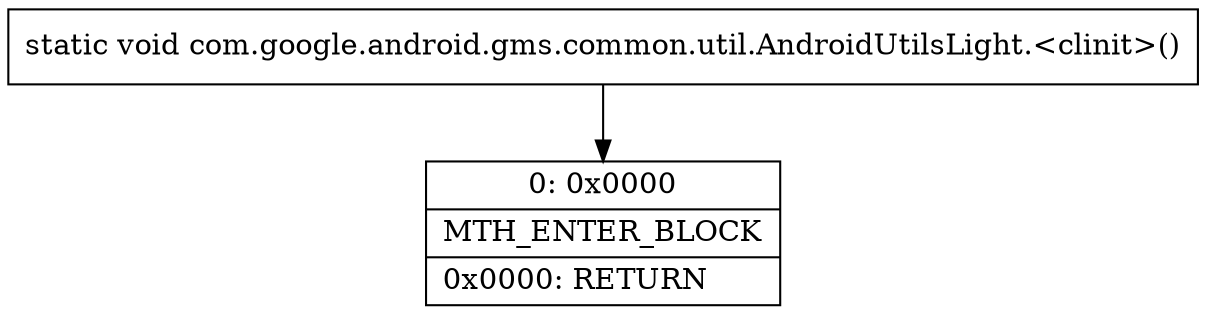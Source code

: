 digraph "CFG forcom.google.android.gms.common.util.AndroidUtilsLight.\<clinit\>()V" {
Node_0 [shape=record,label="{0\:\ 0x0000|MTH_ENTER_BLOCK\l|0x0000: RETURN   \l}"];
MethodNode[shape=record,label="{static void com.google.android.gms.common.util.AndroidUtilsLight.\<clinit\>() }"];
MethodNode -> Node_0;
}

